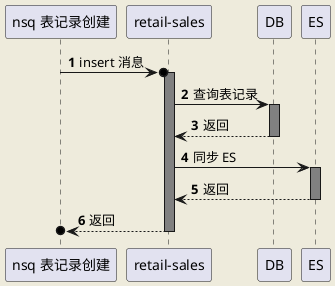 @startuml
'https://plantuml.com/sequence-diagram
skinparam backgroundColor #EEEBDC
skinparam sequence {
    LifeLineBackgroundColor grey
}

autonumber
autoActivate on

participant "nsq 表记录创建" as insert
participant "retail-sales" as sales
participant "DB" as db
participant "ES" as es

insert ->o sales : insert 消息
sales -> db : 查询表记录
return 返回
sales -> es : 同步 ES
return 返回
return 返回

@enduml
